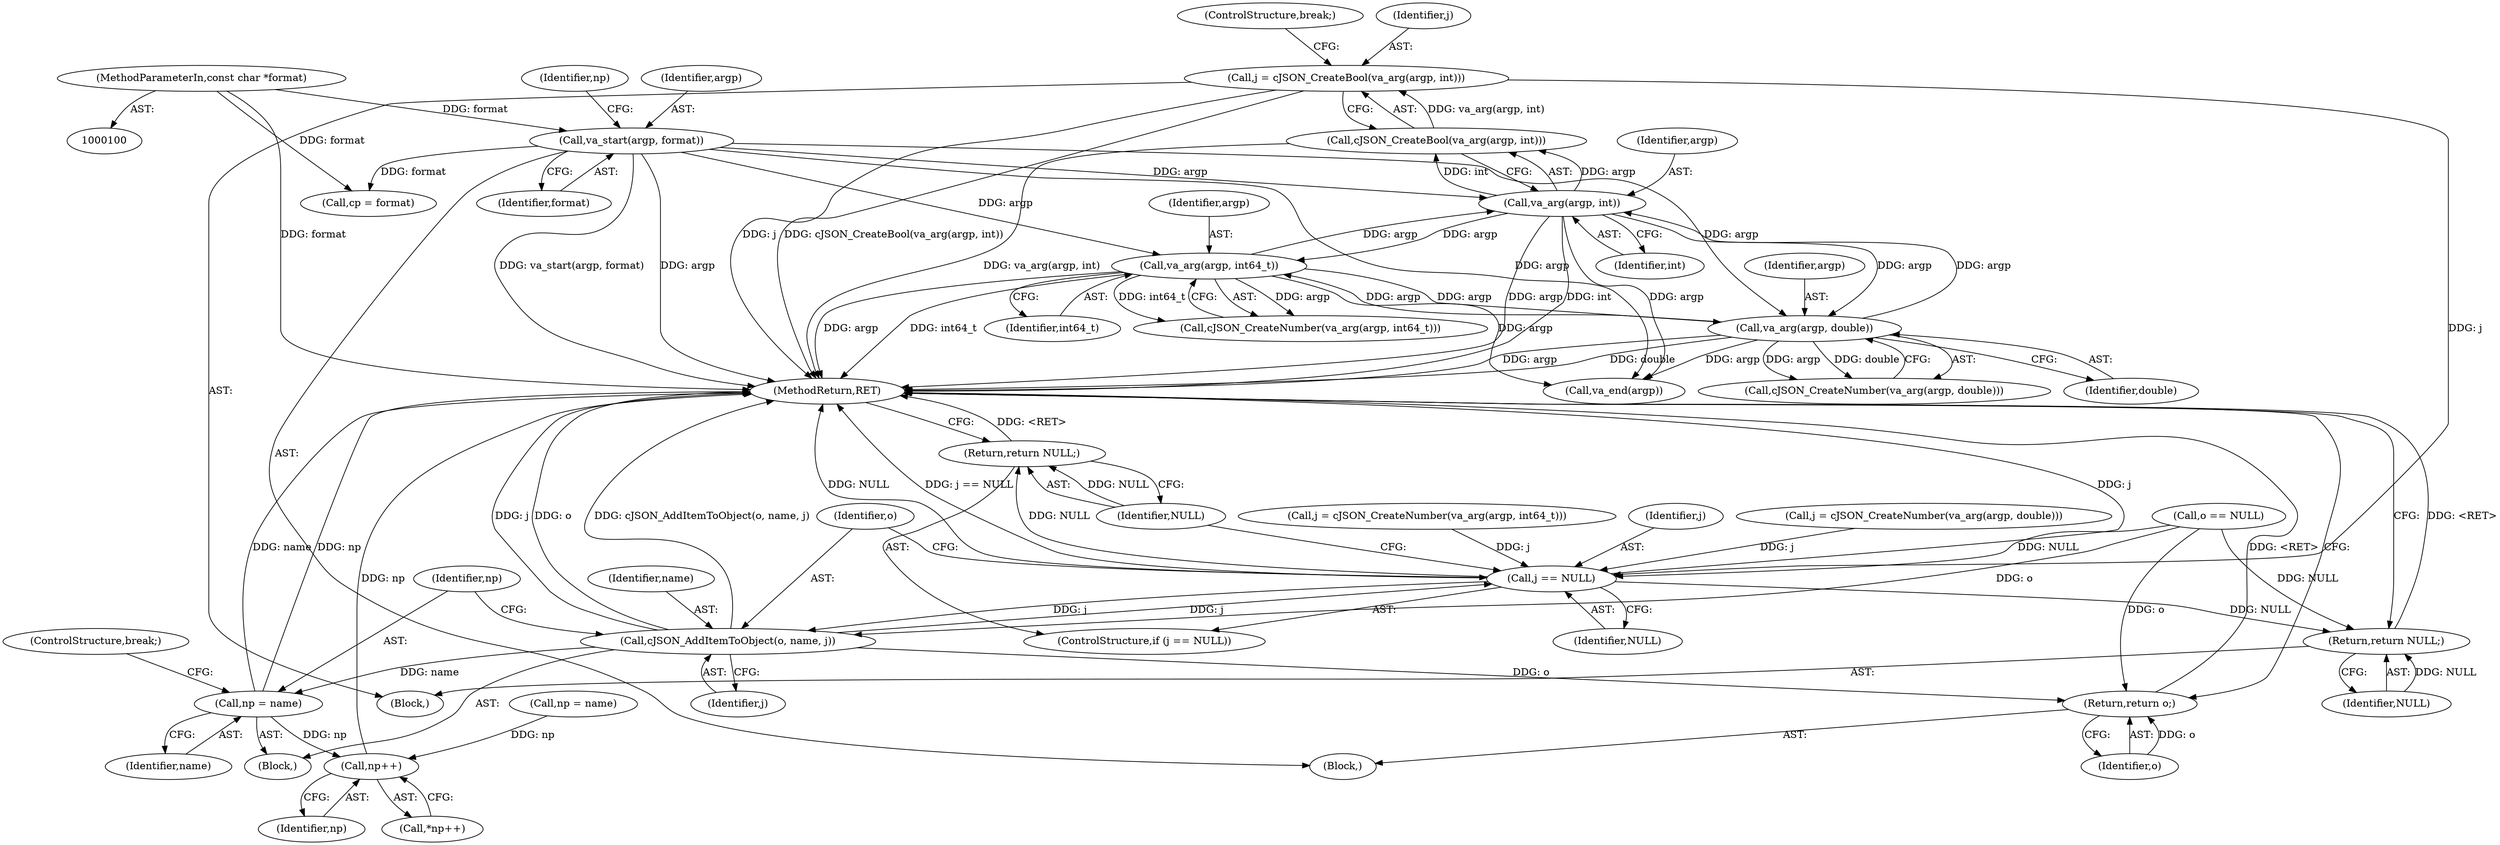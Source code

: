 digraph "0_iperf_91f2fa59e8ed80dfbf400add0164ee0e508e412a_52@pointer" {
"1000155" [label="(Call,j = cJSON_CreateBool(va_arg(argp, int)))"];
"1000157" [label="(Call,cJSON_CreateBool(va_arg(argp, int)))"];
"1000158" [label="(Call,va_arg(argp, int))"];
"1000166" [label="(Call,va_arg(argp, int64_t))"];
"1000118" [label="(Call,va_start(argp, format))"];
"1000101" [label="(MethodParameterIn,const char *format)"];
"1000174" [label="(Call,va_arg(argp, double))"];
"1000184" [label="(Call,j == NULL)"];
"1000181" [label="(Return,return NULL;)"];
"1000187" [label="(Return,return NULL;)"];
"1000189" [label="(Call,cJSON_AddItemToObject(o, name, j))"];
"1000193" [label="(Call,np = name)"];
"1000200" [label="(Call,np++)"];
"1000207" [label="(Return,return o;)"];
"1000161" [label="(ControlStructure,break;)"];
"1000125" [label="(Call,cp = format)"];
"1000138" [label="(Block,)"];
"1000165" [label="(Call,cJSON_CreateNumber(va_arg(argp, int64_t)))"];
"1000160" [label="(Identifier,int)"];
"1000159" [label="(Identifier,argp)"];
"1000191" [label="(Identifier,name)"];
"1000155" [label="(Call,j = cJSON_CreateBool(va_arg(argp, int)))"];
"1000153" [label="(Block,)"];
"1000183" [label="(ControlStructure,if (j == NULL))"];
"1000195" [label="(Identifier,name)"];
"1000163" [label="(Call,j = cJSON_CreateNumber(va_arg(argp, int64_t)))"];
"1000201" [label="(Identifier,np)"];
"1000193" [label="(Call,np = name)"];
"1000182" [label="(Identifier,NULL)"];
"1000194" [label="(Identifier,np)"];
"1000173" [label="(Call,cJSON_CreateNumber(va_arg(argp, double)))"];
"1000156" [label="(Identifier,j)"];
"1000157" [label="(Call,cJSON_CreateBool(va_arg(argp, int)))"];
"1000176" [label="(Identifier,double)"];
"1000122" [label="(Identifier,np)"];
"1000158" [label="(Call,va_arg(argp, int))"];
"1000200" [label="(Call,np++)"];
"1000189" [label="(Call,cJSON_AddItemToObject(o, name, j))"];
"1000209" [label="(MethodReturn,RET)"];
"1000190" [label="(Identifier,o)"];
"1000205" [label="(Call,va_end(argp))"];
"1000181" [label="(Return,return NULL;)"];
"1000207" [label="(Return,return o;)"];
"1000167" [label="(Identifier,argp)"];
"1000188" [label="(Identifier,NULL)"];
"1000187" [label="(Return,return NULL;)"];
"1000119" [label="(Identifier,argp)"];
"1000199" [label="(Call,*np++)"];
"1000192" [label="(Identifier,j)"];
"1000184" [label="(Call,j == NULL)"];
"1000113" [label="(Call,o == NULL)"];
"1000185" [label="(Identifier,j)"];
"1000120" [label="(Identifier,format)"];
"1000121" [label="(Call,np = name)"];
"1000208" [label="(Identifier,o)"];
"1000171" [label="(Call,j = cJSON_CreateNumber(va_arg(argp, double)))"];
"1000102" [label="(Block,)"];
"1000186" [label="(Identifier,NULL)"];
"1000101" [label="(MethodParameterIn,const char *format)"];
"1000168" [label="(Identifier,int64_t)"];
"1000175" [label="(Identifier,argp)"];
"1000166" [label="(Call,va_arg(argp, int64_t))"];
"1000118" [label="(Call,va_start(argp, format))"];
"1000174" [label="(Call,va_arg(argp, double))"];
"1000196" [label="(ControlStructure,break;)"];
"1000155" -> "1000153"  [label="AST: "];
"1000155" -> "1000157"  [label="CFG: "];
"1000156" -> "1000155"  [label="AST: "];
"1000157" -> "1000155"  [label="AST: "];
"1000161" -> "1000155"  [label="CFG: "];
"1000155" -> "1000209"  [label="DDG: cJSON_CreateBool(va_arg(argp, int))"];
"1000155" -> "1000209"  [label="DDG: j"];
"1000157" -> "1000155"  [label="DDG: va_arg(argp, int)"];
"1000155" -> "1000184"  [label="DDG: j"];
"1000157" -> "1000158"  [label="CFG: "];
"1000158" -> "1000157"  [label="AST: "];
"1000157" -> "1000209"  [label="DDG: va_arg(argp, int)"];
"1000158" -> "1000157"  [label="DDG: argp"];
"1000158" -> "1000157"  [label="DDG: int"];
"1000158" -> "1000160"  [label="CFG: "];
"1000159" -> "1000158"  [label="AST: "];
"1000160" -> "1000158"  [label="AST: "];
"1000158" -> "1000209"  [label="DDG: argp"];
"1000158" -> "1000209"  [label="DDG: int"];
"1000166" -> "1000158"  [label="DDG: argp"];
"1000118" -> "1000158"  [label="DDG: argp"];
"1000174" -> "1000158"  [label="DDG: argp"];
"1000158" -> "1000166"  [label="DDG: argp"];
"1000158" -> "1000174"  [label="DDG: argp"];
"1000158" -> "1000205"  [label="DDG: argp"];
"1000166" -> "1000165"  [label="AST: "];
"1000166" -> "1000168"  [label="CFG: "];
"1000167" -> "1000166"  [label="AST: "];
"1000168" -> "1000166"  [label="AST: "];
"1000165" -> "1000166"  [label="CFG: "];
"1000166" -> "1000209"  [label="DDG: int64_t"];
"1000166" -> "1000209"  [label="DDG: argp"];
"1000166" -> "1000165"  [label="DDG: argp"];
"1000166" -> "1000165"  [label="DDG: int64_t"];
"1000118" -> "1000166"  [label="DDG: argp"];
"1000174" -> "1000166"  [label="DDG: argp"];
"1000166" -> "1000174"  [label="DDG: argp"];
"1000166" -> "1000205"  [label="DDG: argp"];
"1000118" -> "1000102"  [label="AST: "];
"1000118" -> "1000120"  [label="CFG: "];
"1000119" -> "1000118"  [label="AST: "];
"1000120" -> "1000118"  [label="AST: "];
"1000122" -> "1000118"  [label="CFG: "];
"1000118" -> "1000209"  [label="DDG: va_start(argp, format)"];
"1000118" -> "1000209"  [label="DDG: argp"];
"1000101" -> "1000118"  [label="DDG: format"];
"1000118" -> "1000125"  [label="DDG: format"];
"1000118" -> "1000174"  [label="DDG: argp"];
"1000118" -> "1000205"  [label="DDG: argp"];
"1000101" -> "1000100"  [label="AST: "];
"1000101" -> "1000209"  [label="DDG: format"];
"1000101" -> "1000125"  [label="DDG: format"];
"1000174" -> "1000173"  [label="AST: "];
"1000174" -> "1000176"  [label="CFG: "];
"1000175" -> "1000174"  [label="AST: "];
"1000176" -> "1000174"  [label="AST: "];
"1000173" -> "1000174"  [label="CFG: "];
"1000174" -> "1000209"  [label="DDG: double"];
"1000174" -> "1000209"  [label="DDG: argp"];
"1000174" -> "1000173"  [label="DDG: argp"];
"1000174" -> "1000173"  [label="DDG: double"];
"1000174" -> "1000205"  [label="DDG: argp"];
"1000184" -> "1000183"  [label="AST: "];
"1000184" -> "1000186"  [label="CFG: "];
"1000185" -> "1000184"  [label="AST: "];
"1000186" -> "1000184"  [label="AST: "];
"1000188" -> "1000184"  [label="CFG: "];
"1000190" -> "1000184"  [label="CFG: "];
"1000184" -> "1000209"  [label="DDG: j"];
"1000184" -> "1000209"  [label="DDG: NULL"];
"1000184" -> "1000209"  [label="DDG: j == NULL"];
"1000184" -> "1000181"  [label="DDG: NULL"];
"1000163" -> "1000184"  [label="DDG: j"];
"1000171" -> "1000184"  [label="DDG: j"];
"1000189" -> "1000184"  [label="DDG: j"];
"1000113" -> "1000184"  [label="DDG: NULL"];
"1000184" -> "1000187"  [label="DDG: NULL"];
"1000184" -> "1000189"  [label="DDG: j"];
"1000181" -> "1000153"  [label="AST: "];
"1000181" -> "1000182"  [label="CFG: "];
"1000182" -> "1000181"  [label="AST: "];
"1000209" -> "1000181"  [label="CFG: "];
"1000181" -> "1000209"  [label="DDG: <RET>"];
"1000182" -> "1000181"  [label="DDG: NULL"];
"1000113" -> "1000181"  [label="DDG: NULL"];
"1000187" -> "1000183"  [label="AST: "];
"1000187" -> "1000188"  [label="CFG: "];
"1000188" -> "1000187"  [label="AST: "];
"1000209" -> "1000187"  [label="CFG: "];
"1000187" -> "1000209"  [label="DDG: <RET>"];
"1000188" -> "1000187"  [label="DDG: NULL"];
"1000189" -> "1000138"  [label="AST: "];
"1000189" -> "1000192"  [label="CFG: "];
"1000190" -> "1000189"  [label="AST: "];
"1000191" -> "1000189"  [label="AST: "];
"1000192" -> "1000189"  [label="AST: "];
"1000194" -> "1000189"  [label="CFG: "];
"1000189" -> "1000209"  [label="DDG: o"];
"1000189" -> "1000209"  [label="DDG: cJSON_AddItemToObject(o, name, j)"];
"1000189" -> "1000209"  [label="DDG: j"];
"1000113" -> "1000189"  [label="DDG: o"];
"1000189" -> "1000193"  [label="DDG: name"];
"1000189" -> "1000207"  [label="DDG: o"];
"1000193" -> "1000138"  [label="AST: "];
"1000193" -> "1000195"  [label="CFG: "];
"1000194" -> "1000193"  [label="AST: "];
"1000195" -> "1000193"  [label="AST: "];
"1000196" -> "1000193"  [label="CFG: "];
"1000193" -> "1000209"  [label="DDG: np"];
"1000193" -> "1000209"  [label="DDG: name"];
"1000193" -> "1000200"  [label="DDG: np"];
"1000200" -> "1000199"  [label="AST: "];
"1000200" -> "1000201"  [label="CFG: "];
"1000201" -> "1000200"  [label="AST: "];
"1000199" -> "1000200"  [label="CFG: "];
"1000200" -> "1000209"  [label="DDG: np"];
"1000121" -> "1000200"  [label="DDG: np"];
"1000207" -> "1000102"  [label="AST: "];
"1000207" -> "1000208"  [label="CFG: "];
"1000208" -> "1000207"  [label="AST: "];
"1000209" -> "1000207"  [label="CFG: "];
"1000207" -> "1000209"  [label="DDG: <RET>"];
"1000208" -> "1000207"  [label="DDG: o"];
"1000113" -> "1000207"  [label="DDG: o"];
}
